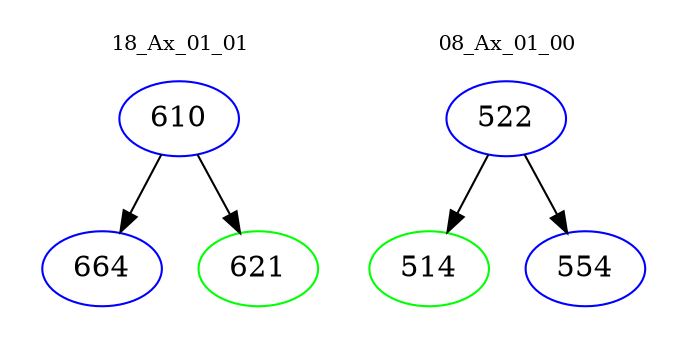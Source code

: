 digraph{
subgraph cluster_0 {
color = white
label = "18_Ax_01_01";
fontsize=10;
T0_610 [label="610", color="blue"]
T0_610 -> T0_664 [color="black"]
T0_664 [label="664", color="blue"]
T0_610 -> T0_621 [color="black"]
T0_621 [label="621", color="green"]
}
subgraph cluster_1 {
color = white
label = "08_Ax_01_00";
fontsize=10;
T1_522 [label="522", color="blue"]
T1_522 -> T1_514 [color="black"]
T1_514 [label="514", color="green"]
T1_522 -> T1_554 [color="black"]
T1_554 [label="554", color="blue"]
}
}
